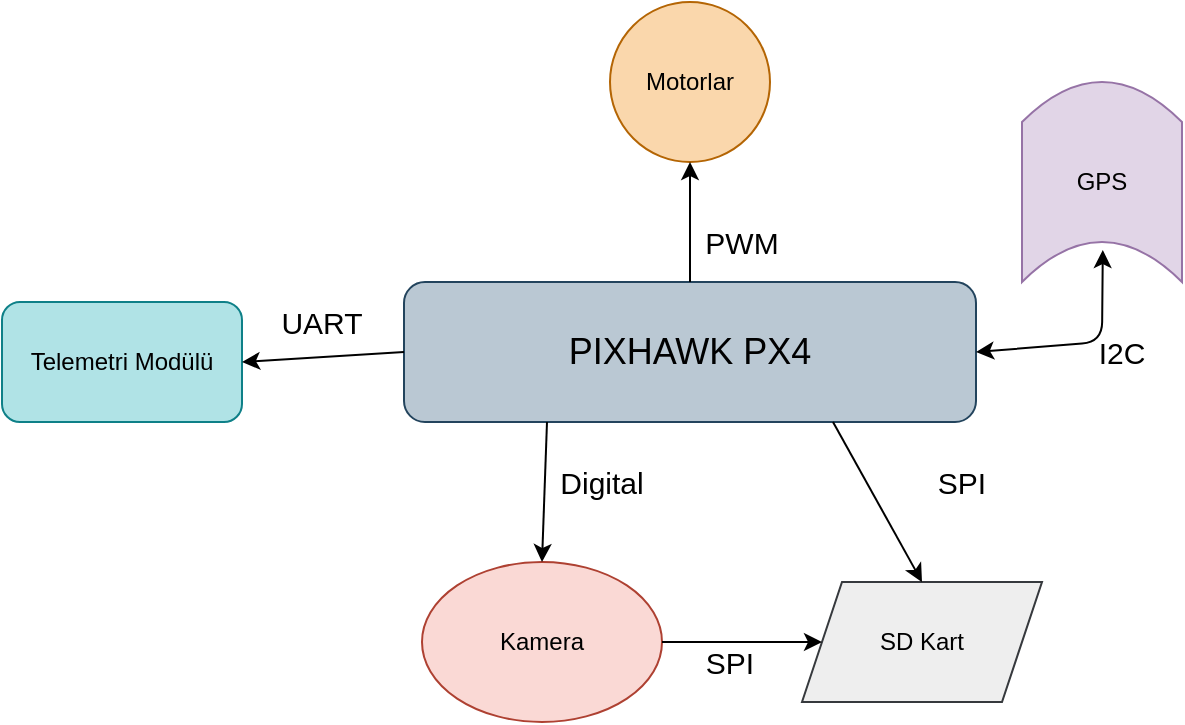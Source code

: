 <mxfile version="14.5.10" type="github">
  <diagram id="tKVIa3FBMVcT6cY5Scj_" name="Page-1">
    <mxGraphModel dx="998" dy="548" grid="1" gridSize="10" guides="1" tooltips="1" connect="1" arrows="1" fold="1" page="1" pageScale="1" pageWidth="827" pageHeight="1169" math="0" shadow="0">
      <root>
        <mxCell id="0" />
        <mxCell id="1" parent="0" />
        <mxCell id="ENwuv9KXUSa9GBN87nCl-1" value="&lt;font style=&quot;font-size: 18px&quot;&gt;PIXHAWK PX4&lt;/font&gt;" style="rounded=1;whiteSpace=wrap;html=1;fillColor=#bac8d3;strokeColor=#23445d;" parent="1" vertex="1">
          <mxGeometry x="271" y="200" width="286" height="70" as="geometry" />
        </mxCell>
        <mxCell id="9tuDKPlhs7YXbbd0itj1-1" value="Kamera" style="ellipse;whiteSpace=wrap;html=1;fillColor=#fad9d5;strokeColor=#ae4132;" parent="1" vertex="1">
          <mxGeometry x="280" y="340" width="120" height="80" as="geometry" />
        </mxCell>
        <mxCell id="9tuDKPlhs7YXbbd0itj1-3" value="Telemetri Modülü" style="rounded=1;whiteSpace=wrap;html=1;fillColor=#b0e3e6;strokeColor=#0e8088;" parent="1" vertex="1">
          <mxGeometry x="70" y="210" width="120" height="60" as="geometry" />
        </mxCell>
        <mxCell id="9tuDKPlhs7YXbbd0itj1-6" value="Motorlar" style="ellipse;whiteSpace=wrap;html=1;aspect=fixed;fillColor=#fad7ac;strokeColor=#b46504;" parent="1" vertex="1">
          <mxGeometry x="374" y="60" width="80" height="80" as="geometry" />
        </mxCell>
        <mxCell id="9tuDKPlhs7YXbbd0itj1-8" value="" style="endArrow=classic;html=1;entryX=0.5;entryY=1;entryDx=0;entryDy=0;exitX=0.5;exitY=0;exitDx=0;exitDy=0;" parent="1" source="ENwuv9KXUSa9GBN87nCl-1" target="9tuDKPlhs7YXbbd0itj1-6" edge="1">
          <mxGeometry width="50" height="50" relative="1" as="geometry">
            <mxPoint x="210" y="260" as="sourcePoint" />
            <mxPoint x="440" y="260" as="targetPoint" />
            <Array as="points" />
          </mxGeometry>
        </mxCell>
        <mxCell id="9tuDKPlhs7YXbbd0itj1-9" value="SD Kart" style="shape=parallelogram;perimeter=parallelogramPerimeter;whiteSpace=wrap;html=1;fixedSize=1;fillColor=#eeeeee;strokeColor=#36393d;" parent="1" vertex="1">
          <mxGeometry x="470" y="350" width="120" height="60" as="geometry" />
        </mxCell>
        <mxCell id="9tuDKPlhs7YXbbd0itj1-10" value="" style="endArrow=classic;html=1;entryX=0.5;entryY=0;entryDx=0;entryDy=0;exitX=0.75;exitY=1;exitDx=0;exitDy=0;" parent="1" source="ENwuv9KXUSa9GBN87nCl-1" target="9tuDKPlhs7YXbbd0itj1-9" edge="1">
          <mxGeometry width="50" height="50" relative="1" as="geometry">
            <mxPoint x="390" y="310" as="sourcePoint" />
            <mxPoint x="440" y="260" as="targetPoint" />
          </mxGeometry>
        </mxCell>
        <mxCell id="016LvDlobwKWfPH8vDzo-1" value="GPS&lt;br&gt;" style="shape=dataStorage;whiteSpace=wrap;html=1;fixedSize=1;rotation=90;horizontal=0;verticalAlign=middle;flipH=0;flipV=0;fillColor=#e1d5e7;strokeColor=#9673a6;" parent="1" vertex="1">
          <mxGeometry x="570" y="110" width="100" height="80" as="geometry" />
        </mxCell>
        <mxCell id="016LvDlobwKWfPH8vDzo-2" value="" style="endArrow=classic;startArrow=classic;html=1;exitX=1;exitY=0.5;exitDx=0;exitDy=0;entryX=0.84;entryY=0.495;entryDx=0;entryDy=0;entryPerimeter=0;" parent="1" source="ENwuv9KXUSa9GBN87nCl-1" target="016LvDlobwKWfPH8vDzo-1" edge="1">
          <mxGeometry width="50" height="50" relative="1" as="geometry">
            <mxPoint x="580" y="255" as="sourcePoint" />
            <mxPoint x="630" y="205" as="targetPoint" />
            <Array as="points">
              <mxPoint x="620" y="230" />
            </Array>
          </mxGeometry>
        </mxCell>
        <mxCell id="016LvDlobwKWfPH8vDzo-3" value="&lt;font style=&quot;font-size: 15px&quot;&gt;I2C&lt;/font&gt;" style="text;html=1;strokeColor=none;fillColor=none;align=center;verticalAlign=middle;whiteSpace=wrap;rounded=0;" parent="1" vertex="1">
          <mxGeometry x="610" y="225" width="40" height="20" as="geometry" />
        </mxCell>
        <mxCell id="016LvDlobwKWfPH8vDzo-4" value="&lt;font style=&quot;font-size: 15px&quot;&gt;PWM&lt;/font&gt;" style="text;html=1;strokeColor=none;fillColor=none;align=center;verticalAlign=middle;whiteSpace=wrap;rounded=0;" parent="1" vertex="1">
          <mxGeometry x="420" y="170" width="40" height="20" as="geometry" />
        </mxCell>
        <mxCell id="016LvDlobwKWfPH8vDzo-7" value="" style="endArrow=classic;html=1;exitX=0.25;exitY=1;exitDx=0;exitDy=0;entryX=0.5;entryY=0;entryDx=0;entryDy=0;" parent="1" source="ENwuv9KXUSa9GBN87nCl-1" target="9tuDKPlhs7YXbbd0itj1-1" edge="1">
          <mxGeometry width="50" height="50" relative="1" as="geometry">
            <mxPoint x="390" y="300" as="sourcePoint" />
            <mxPoint x="440" y="250" as="targetPoint" />
          </mxGeometry>
        </mxCell>
        <mxCell id="TPGLD9OjjRFRo52PgCfq-1" value="&lt;font style=&quot;font-size: 15px&quot;&gt;SPI&lt;/font&gt;" style="text;html=1;strokeColor=none;fillColor=none;align=center;verticalAlign=middle;whiteSpace=wrap;rounded=0;" parent="1" vertex="1">
          <mxGeometry x="530" y="290" width="40" height="20" as="geometry" />
        </mxCell>
        <mxCell id="UWXWHsnN_4Nre7ef4Hc5-1" value="&lt;font style=&quot;font-size: 15px&quot;&gt;UART&lt;/font&gt;" style="text;html=1;strokeColor=none;fillColor=none;align=center;verticalAlign=middle;whiteSpace=wrap;rounded=0;" vertex="1" parent="1">
          <mxGeometry x="210" y="210" width="40" height="20" as="geometry" />
        </mxCell>
        <mxCell id="UWXWHsnN_4Nre7ef4Hc5-5" value="" style="endArrow=classic;html=1;entryX=1;entryY=0.5;entryDx=0;entryDy=0;exitX=0;exitY=0.5;exitDx=0;exitDy=0;" edge="1" parent="1" source="ENwuv9KXUSa9GBN87nCl-1" target="9tuDKPlhs7YXbbd0itj1-3">
          <mxGeometry width="50" height="50" relative="1" as="geometry">
            <mxPoint x="250" y="100" as="sourcePoint" />
            <mxPoint x="440" y="260" as="targetPoint" />
          </mxGeometry>
        </mxCell>
        <mxCell id="UWXWHsnN_4Nre7ef4Hc5-6" value="&lt;font style=&quot;font-size: 15px&quot;&gt;Digital&lt;/font&gt;" style="text;html=1;strokeColor=none;fillColor=none;align=center;verticalAlign=middle;whiteSpace=wrap;rounded=0;" vertex="1" parent="1">
          <mxGeometry x="350" y="290" width="40" height="20" as="geometry" />
        </mxCell>
        <mxCell id="UWXWHsnN_4Nre7ef4Hc5-10" value="" style="endArrow=classic;html=1;exitX=1;exitY=0.5;exitDx=0;exitDy=0;" edge="1" parent="1" source="9tuDKPlhs7YXbbd0itj1-1" target="9tuDKPlhs7YXbbd0itj1-9">
          <mxGeometry width="50" height="50" relative="1" as="geometry">
            <mxPoint x="390" y="300" as="sourcePoint" />
            <mxPoint x="440" y="250" as="targetPoint" />
          </mxGeometry>
        </mxCell>
        <mxCell id="UWXWHsnN_4Nre7ef4Hc5-11" value="&lt;font style=&quot;font-size: 15px&quot;&gt;SPI&lt;/font&gt;" style="text;html=1;strokeColor=none;fillColor=none;align=center;verticalAlign=middle;whiteSpace=wrap;rounded=0;" vertex="1" parent="1">
          <mxGeometry x="413.5" y="380" width="40" height="20" as="geometry" />
        </mxCell>
      </root>
    </mxGraphModel>
  </diagram>
</mxfile>
